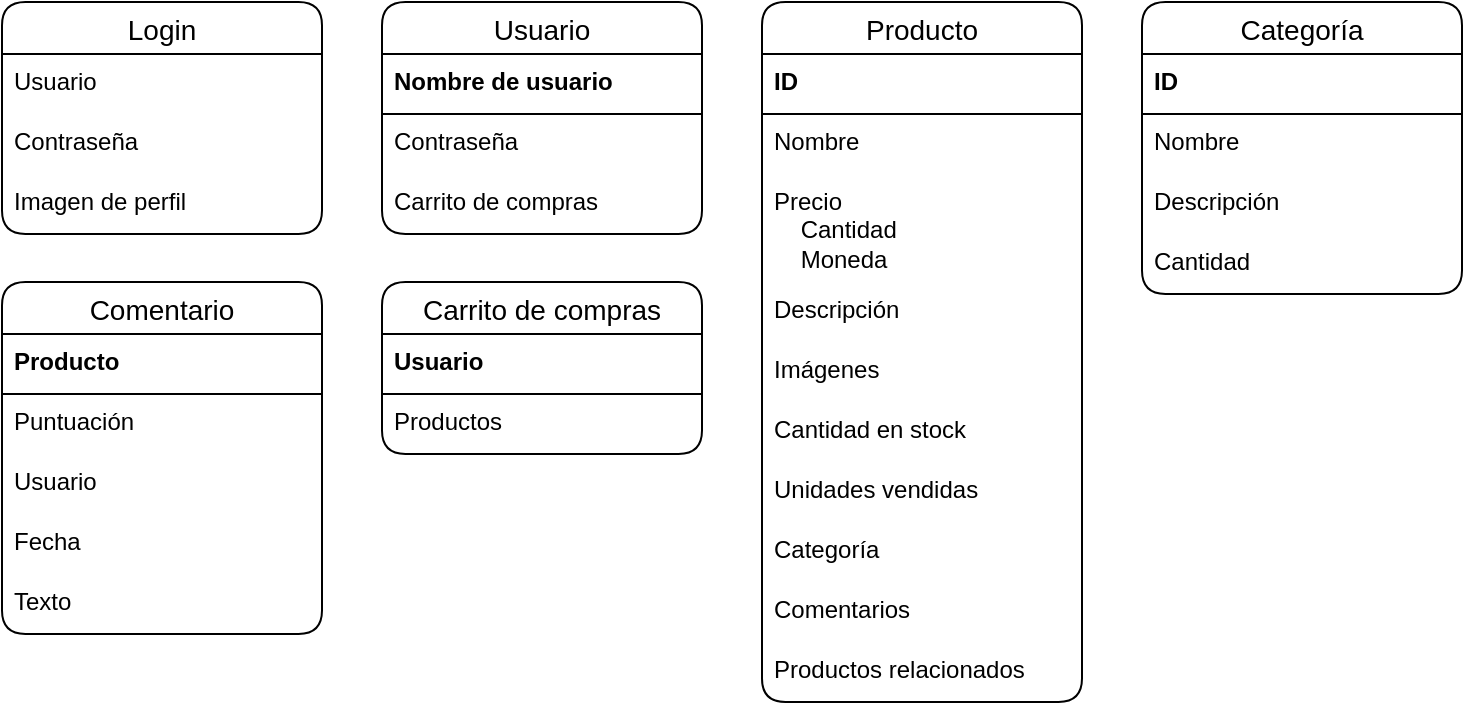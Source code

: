 <mxfile version="20.2.3" type="google"><diagram id="wfRIx6j517jUimAT3F1Z" name="Página-1"><mxGraphModel grid="1" page="1" gridSize="10" guides="1" tooltips="1" connect="1" arrows="1" fold="1" pageScale="1" pageWidth="827" pageHeight="1169" math="0" shadow="0"><root><mxCell id="0"/><mxCell id="1" parent="0"/><mxCell id="GHwz5AmC6cOHYLemgite-18" value="Login" style="swimlane;fontStyle=0;childLayout=stackLayout;horizontal=1;startSize=26;horizontalStack=0;resizeParent=1;resizeParentMax=0;resizeLast=0;collapsible=1;marginBottom=0;align=center;fontSize=14;rounded=1;" vertex="1" parent="1"><mxGeometry x="40" y="40" width="160" height="116" as="geometry"/></mxCell><mxCell id="GHwz5AmC6cOHYLemgite-19" value="Usuario" style="text;strokeColor=none;fillColor=none;spacingLeft=4;spacingRight=4;overflow=hidden;rotatable=0;points=[[0,0.5],[1,0.5]];portConstraint=eastwest;fontSize=12;rounded=1;" vertex="1" parent="GHwz5AmC6cOHYLemgite-18"><mxGeometry y="26" width="160" height="30" as="geometry"/></mxCell><mxCell id="GHwz5AmC6cOHYLemgite-20" value="Contraseña" style="text;strokeColor=none;fillColor=none;spacingLeft=4;spacingRight=4;overflow=hidden;rotatable=0;points=[[0,0.5],[1,0.5]];portConstraint=eastwest;fontSize=12;rounded=1;" vertex="1" parent="GHwz5AmC6cOHYLemgite-18"><mxGeometry y="56" width="160" height="30" as="geometry"/></mxCell><mxCell id="GHwz5AmC6cOHYLemgite-35" value="Imagen de perfil" style="text;strokeColor=none;fillColor=none;spacingLeft=4;spacingRight=4;overflow=hidden;rotatable=0;points=[[0,0.5],[1,0.5]];portConstraint=eastwest;fontSize=12;rounded=1;" vertex="1" parent="GHwz5AmC6cOHYLemgite-18"><mxGeometry y="86" width="160" height="30" as="geometry"/></mxCell><mxCell id="GHwz5AmC6cOHYLemgite-22" value="Usuario" style="swimlane;fontStyle=0;childLayout=stackLayout;horizontal=1;startSize=26;horizontalStack=0;resizeParent=1;resizeParentMax=0;resizeLast=0;collapsible=1;marginBottom=0;align=center;fontSize=14;rounded=1;" vertex="1" parent="1"><mxGeometry x="230" y="40" width="160" height="116" as="geometry"/></mxCell><mxCell id="GHwz5AmC6cOHYLemgite-23" value="Nombre de usuario" style="text;strokeColor=default;fillColor=none;spacingLeft=4;spacingRight=4;overflow=hidden;rotatable=0;points=[[0,0.5],[1,0.5]];portConstraint=eastwest;fontSize=12;rounded=0;fontStyle=1" vertex="1" parent="GHwz5AmC6cOHYLemgite-22"><mxGeometry y="26" width="160" height="30" as="geometry"/></mxCell><mxCell id="GHwz5AmC6cOHYLemgite-24" value="Contraseña" style="text;strokeColor=none;fillColor=none;spacingLeft=4;spacingRight=4;overflow=hidden;rotatable=0;points=[[0,0.5],[1,0.5]];portConstraint=eastwest;fontSize=12;rounded=1;" vertex="1" parent="GHwz5AmC6cOHYLemgite-22"><mxGeometry y="56" width="160" height="30" as="geometry"/></mxCell><mxCell id="GHwz5AmC6cOHYLemgite-25" value="Carrito de compras" style="text;strokeColor=none;fillColor=none;spacingLeft=4;spacingRight=4;overflow=hidden;rotatable=0;points=[[0,0.5],[1,0.5]];portConstraint=eastwest;fontSize=12;rounded=1;" vertex="1" parent="GHwz5AmC6cOHYLemgite-22"><mxGeometry y="86" width="160" height="30" as="geometry"/></mxCell><mxCell id="GHwz5AmC6cOHYLemgite-26" value="Producto" style="swimlane;fontStyle=0;childLayout=stackLayout;horizontal=1;startSize=26;horizontalStack=0;resizeParent=1;resizeParentMax=0;resizeLast=0;collapsible=1;marginBottom=0;align=center;fontSize=14;rounded=1;" vertex="1" parent="1"><mxGeometry x="420" y="40" width="160" height="350" as="geometry"/></mxCell><mxCell id="GHwz5AmC6cOHYLemgite-27" value="ID" style="text;strokeColor=default;fillColor=none;spacingLeft=4;spacingRight=4;overflow=hidden;rotatable=0;points=[[0,0.5],[1,0.5]];portConstraint=eastwest;fontSize=12;rounded=0;fontStyle=1" vertex="1" parent="GHwz5AmC6cOHYLemgite-26"><mxGeometry y="26" width="160" height="30" as="geometry"/></mxCell><mxCell id="GHwz5AmC6cOHYLemgite-28" value="Nombre&#10;" style="text;strokeColor=none;fillColor=none;spacingLeft=4;spacingRight=4;overflow=hidden;rotatable=0;points=[[0,0.5],[1,0.5]];portConstraint=eastwest;fontSize=12;rounded=1;" vertex="1" parent="GHwz5AmC6cOHYLemgite-26"><mxGeometry y="56" width="160" height="30" as="geometry"/></mxCell><mxCell id="GHwz5AmC6cOHYLemgite-29" value="Precio&#10;    Cantidad&#10;    Moneda&#10;" style="text;strokeColor=none;fillColor=none;spacingLeft=4;spacingRight=4;overflow=hidden;rotatable=0;points=[[0,0.5],[1,0.5]];portConstraint=eastwest;fontSize=12;rounded=1;resizeWidth=0;whiteSpace=wrap;labelBorderColor=none;" vertex="1" parent="GHwz5AmC6cOHYLemgite-26"><mxGeometry y="86" width="160" height="54" as="geometry"/></mxCell><mxCell id="GHwz5AmC6cOHYLemgite-30" value="Descripción" style="text;strokeColor=none;fillColor=none;spacingLeft=4;spacingRight=4;overflow=hidden;rotatable=0;points=[[0,0.5],[1,0.5]];portConstraint=eastwest;fontSize=12;rounded=1;resizeWidth=0;" vertex="1" parent="GHwz5AmC6cOHYLemgite-26"><mxGeometry y="140" width="160" height="30" as="geometry"/></mxCell><mxCell id="GHwz5AmC6cOHYLemgite-32" value="Imágenes" style="text;strokeColor=none;fillColor=none;spacingLeft=4;spacingRight=4;overflow=hidden;rotatable=0;points=[[0,0.5],[1,0.5]];portConstraint=eastwest;fontSize=12;rounded=1;resizeWidth=0;" vertex="1" parent="GHwz5AmC6cOHYLemgite-26"><mxGeometry y="170" width="160" height="30" as="geometry"/></mxCell><mxCell id="GHwz5AmC6cOHYLemgite-34" value="Cantidad en stock&#10;" style="text;strokeColor=none;fillColor=none;spacingLeft=4;spacingRight=4;overflow=hidden;rotatable=0;points=[[0,0.5],[1,0.5]];portConstraint=eastwest;fontSize=12;rounded=1;resizeWidth=0;" vertex="1" parent="GHwz5AmC6cOHYLemgite-26"><mxGeometry y="200" width="160" height="30" as="geometry"/></mxCell><mxCell id="GHwz5AmC6cOHYLemgite-33" value="Unidades vendidas" style="text;strokeColor=none;fillColor=none;spacingLeft=4;spacingRight=4;overflow=hidden;rotatable=0;points=[[0,0.5],[1,0.5]];portConstraint=eastwest;fontSize=12;rounded=1;resizeWidth=0;" vertex="1" parent="GHwz5AmC6cOHYLemgite-26"><mxGeometry y="230" width="160" height="30" as="geometry"/></mxCell><mxCell id="GHwz5AmC6cOHYLemgite-36" value="Categoría" style="text;strokeColor=none;fillColor=none;spacingLeft=4;spacingRight=4;overflow=hidden;rotatable=0;points=[[0,0.5],[1,0.5]];portConstraint=eastwest;fontSize=12;rounded=1;resizeWidth=0;" vertex="1" parent="GHwz5AmC6cOHYLemgite-26"><mxGeometry y="260" width="160" height="30" as="geometry"/></mxCell><mxCell id="GHwz5AmC6cOHYLemgite-42" value="Comentarios" style="text;strokeColor=none;fillColor=none;spacingLeft=4;spacingRight=4;overflow=hidden;rotatable=0;points=[[0,0.5],[1,0.5]];portConstraint=eastwest;fontSize=12;rounded=1;resizeWidth=0;" vertex="1" parent="GHwz5AmC6cOHYLemgite-26"><mxGeometry y="290" width="160" height="30" as="geometry"/></mxCell><mxCell id="GHwz5AmC6cOHYLemgite-44" value="Productos relacionados" style="text;strokeColor=none;fillColor=none;spacingLeft=4;spacingRight=4;overflow=hidden;rotatable=0;points=[[0,0.5],[1,0.5]];portConstraint=eastwest;fontSize=12;rounded=1;resizeWidth=0;" vertex="1" parent="GHwz5AmC6cOHYLemgite-26"><mxGeometry y="320" width="160" height="30" as="geometry"/></mxCell><mxCell id="GHwz5AmC6cOHYLemgite-37" value="Categoría" style="swimlane;fontStyle=0;childLayout=stackLayout;horizontal=1;startSize=26;horizontalStack=0;resizeParent=1;resizeParentMax=0;resizeLast=0;collapsible=1;marginBottom=0;align=center;fontSize=14;rounded=1;labelBackgroundColor=none;labelBorderColor=none;" vertex="1" parent="1"><mxGeometry x="610" y="40" width="160" height="146" as="geometry"/></mxCell><mxCell id="GHwz5AmC6cOHYLemgite-38" value="ID" style="text;spacingLeft=4;spacingRight=4;overflow=hidden;rotatable=0;points=[[0,0.5],[1,0.5]];portConstraint=eastwest;fontSize=12;rounded=0;labelBackgroundColor=none;labelBorderColor=none;fontStyle=1;strokeColor=default;strokeWidth=1;" vertex="1" parent="GHwz5AmC6cOHYLemgite-37"><mxGeometry y="26" width="160" height="30" as="geometry"/></mxCell><mxCell id="GHwz5AmC6cOHYLemgite-39" value="Nombre" style="text;strokeColor=none;fillColor=none;spacingLeft=4;spacingRight=4;overflow=hidden;rotatable=0;points=[[0,0.5],[1,0.5]];portConstraint=eastwest;fontSize=12;rounded=1;labelBackgroundColor=none;labelBorderColor=none;" vertex="1" parent="GHwz5AmC6cOHYLemgite-37"><mxGeometry y="56" width="160" height="30" as="geometry"/></mxCell><mxCell id="GHwz5AmC6cOHYLemgite-40" value="Descripción" style="text;strokeColor=none;fillColor=none;spacingLeft=4;spacingRight=4;overflow=hidden;rotatable=0;points=[[0,0.5],[1,0.5]];portConstraint=eastwest;fontSize=12;rounded=1;labelBackgroundColor=none;labelBorderColor=none;" vertex="1" parent="GHwz5AmC6cOHYLemgite-37"><mxGeometry y="86" width="160" height="30" as="geometry"/></mxCell><mxCell id="GHwz5AmC6cOHYLemgite-41" value="Cantidad" style="text;strokeColor=none;fillColor=none;spacingLeft=4;spacingRight=4;overflow=hidden;rotatable=0;points=[[0,0.5],[1,0.5]];portConstraint=eastwest;fontSize=12;rounded=1;labelBackgroundColor=none;labelBorderColor=none;" vertex="1" parent="GHwz5AmC6cOHYLemgite-37"><mxGeometry y="116" width="160" height="30" as="geometry"/></mxCell><mxCell id="GHwz5AmC6cOHYLemgite-45" value="Carrito de compras" style="swimlane;fontStyle=0;childLayout=stackLayout;horizontal=1;startSize=26;horizontalStack=0;resizeParent=1;resizeParentMax=0;resizeLast=0;collapsible=1;marginBottom=0;align=center;fontSize=14;rounded=1;labelBackgroundColor=none;labelBorderColor=none;strokeColor=default;strokeWidth=1;" vertex="1" parent="1"><mxGeometry x="230" y="180" width="160" height="86" as="geometry"/></mxCell><mxCell id="GHwz5AmC6cOHYLemgite-46" value="Usuario" style="text;strokeColor=default;fillColor=none;spacingLeft=4;spacingRight=4;overflow=hidden;rotatable=0;points=[[0,0.5],[1,0.5]];portConstraint=eastwest;fontSize=12;rounded=0;labelBackgroundColor=none;labelBorderColor=none;fontStyle=1" vertex="1" parent="GHwz5AmC6cOHYLemgite-45"><mxGeometry y="26" width="160" height="30" as="geometry"/></mxCell><mxCell id="GHwz5AmC6cOHYLemgite-47" value="Productos" style="text;strokeColor=none;fillColor=none;spacingLeft=4;spacingRight=4;overflow=hidden;rotatable=0;points=[[0,0.5],[1,0.5]];portConstraint=eastwest;fontSize=12;rounded=0;labelBackgroundColor=none;labelBorderColor=none;" vertex="1" parent="GHwz5AmC6cOHYLemgite-45"><mxGeometry y="56" width="160" height="30" as="geometry"/></mxCell><mxCell id="GHwz5AmC6cOHYLemgite-50" value="Comentario" style="swimlane;fontStyle=0;childLayout=stackLayout;horizontal=1;startSize=26;horizontalStack=0;resizeParent=1;resizeParentMax=0;resizeLast=0;collapsible=1;marginBottom=0;align=center;fontSize=14;rounded=1;labelBackgroundColor=none;labelBorderColor=none;strokeColor=default;strokeWidth=1;" vertex="1" parent="1"><mxGeometry x="40" y="180" width="160" height="176" as="geometry"/></mxCell><mxCell id="GHwz5AmC6cOHYLemgite-51" value="Producto" style="text;strokeColor=default;fillColor=none;spacingLeft=4;spacingRight=4;overflow=hidden;rotatable=0;points=[[0,0.5],[1,0.5]];portConstraint=eastwest;fontSize=12;rounded=0;labelBackgroundColor=none;labelBorderColor=none;fontStyle=1" vertex="1" parent="GHwz5AmC6cOHYLemgite-50"><mxGeometry y="26" width="160" height="30" as="geometry"/></mxCell><mxCell id="GHwz5AmC6cOHYLemgite-52" value="Puntuación" style="text;strokeColor=none;fillColor=none;spacingLeft=4;spacingRight=4;overflow=hidden;rotatable=0;points=[[0,0.5],[1,0.5]];portConstraint=eastwest;fontSize=12;rounded=1;labelBackgroundColor=none;labelBorderColor=none;" vertex="1" parent="GHwz5AmC6cOHYLemgite-50"><mxGeometry y="56" width="160" height="30" as="geometry"/></mxCell><mxCell id="GHwz5AmC6cOHYLemgite-53" value="Usuario" style="text;strokeColor=none;fillColor=none;spacingLeft=4;spacingRight=4;overflow=hidden;rotatable=0;points=[[0,0.5],[1,0.5]];portConstraint=eastwest;fontSize=12;rounded=1;labelBackgroundColor=none;labelBorderColor=none;" vertex="1" parent="GHwz5AmC6cOHYLemgite-50"><mxGeometry y="86" width="160" height="30" as="geometry"/></mxCell><mxCell id="GHwz5AmC6cOHYLemgite-54" value="Fecha" style="text;strokeColor=none;fillColor=none;spacingLeft=4;spacingRight=4;overflow=hidden;rotatable=0;points=[[0,0.5],[1,0.5]];portConstraint=eastwest;fontSize=12;rounded=1;labelBackgroundColor=none;labelBorderColor=none;" vertex="1" parent="GHwz5AmC6cOHYLemgite-50"><mxGeometry y="116" width="160" height="30" as="geometry"/></mxCell><mxCell id="GHwz5AmC6cOHYLemgite-55" value="Texto" style="text;strokeColor=none;fillColor=none;spacingLeft=4;spacingRight=4;overflow=hidden;rotatable=0;points=[[0,0.5],[1,0.5]];portConstraint=eastwest;fontSize=12;rounded=1;labelBackgroundColor=none;labelBorderColor=none;" vertex="1" parent="GHwz5AmC6cOHYLemgite-50"><mxGeometry y="146" width="160" height="30" as="geometry"/></mxCell></root></mxGraphModel></diagram></mxfile>